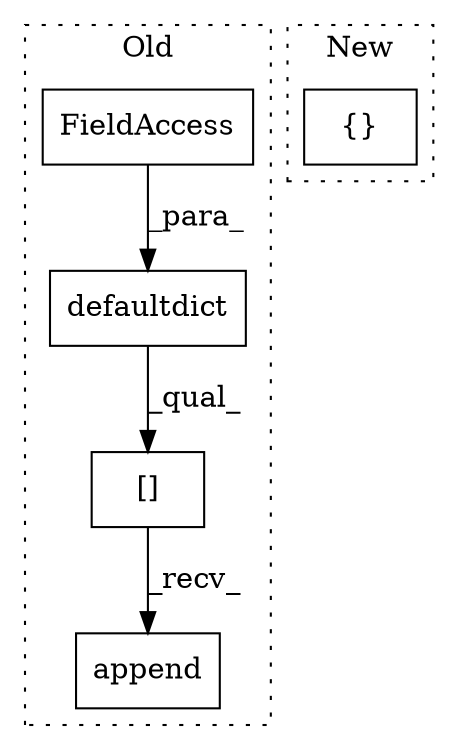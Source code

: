 digraph G {
subgraph cluster0 {
1 [label="defaultdict" a="32" s="570,586" l="12,1" shape="box"];
3 [label="FieldAccess" a="22" s="582" l="4" shape="box"];
4 [label="[]" a="2" s="1306,1322" l="12,1" shape="box"];
5 [label="append" a="32" s="1324,1370" l="7,1" shape="box"];
label = "Old";
style="dotted";
}
subgraph cluster1 {
2 [label="{}" a="4" s="799" l="2" shape="box"];
label = "New";
style="dotted";
}
1 -> 4 [label="_qual_"];
3 -> 1 [label="_para_"];
4 -> 5 [label="_recv_"];
}